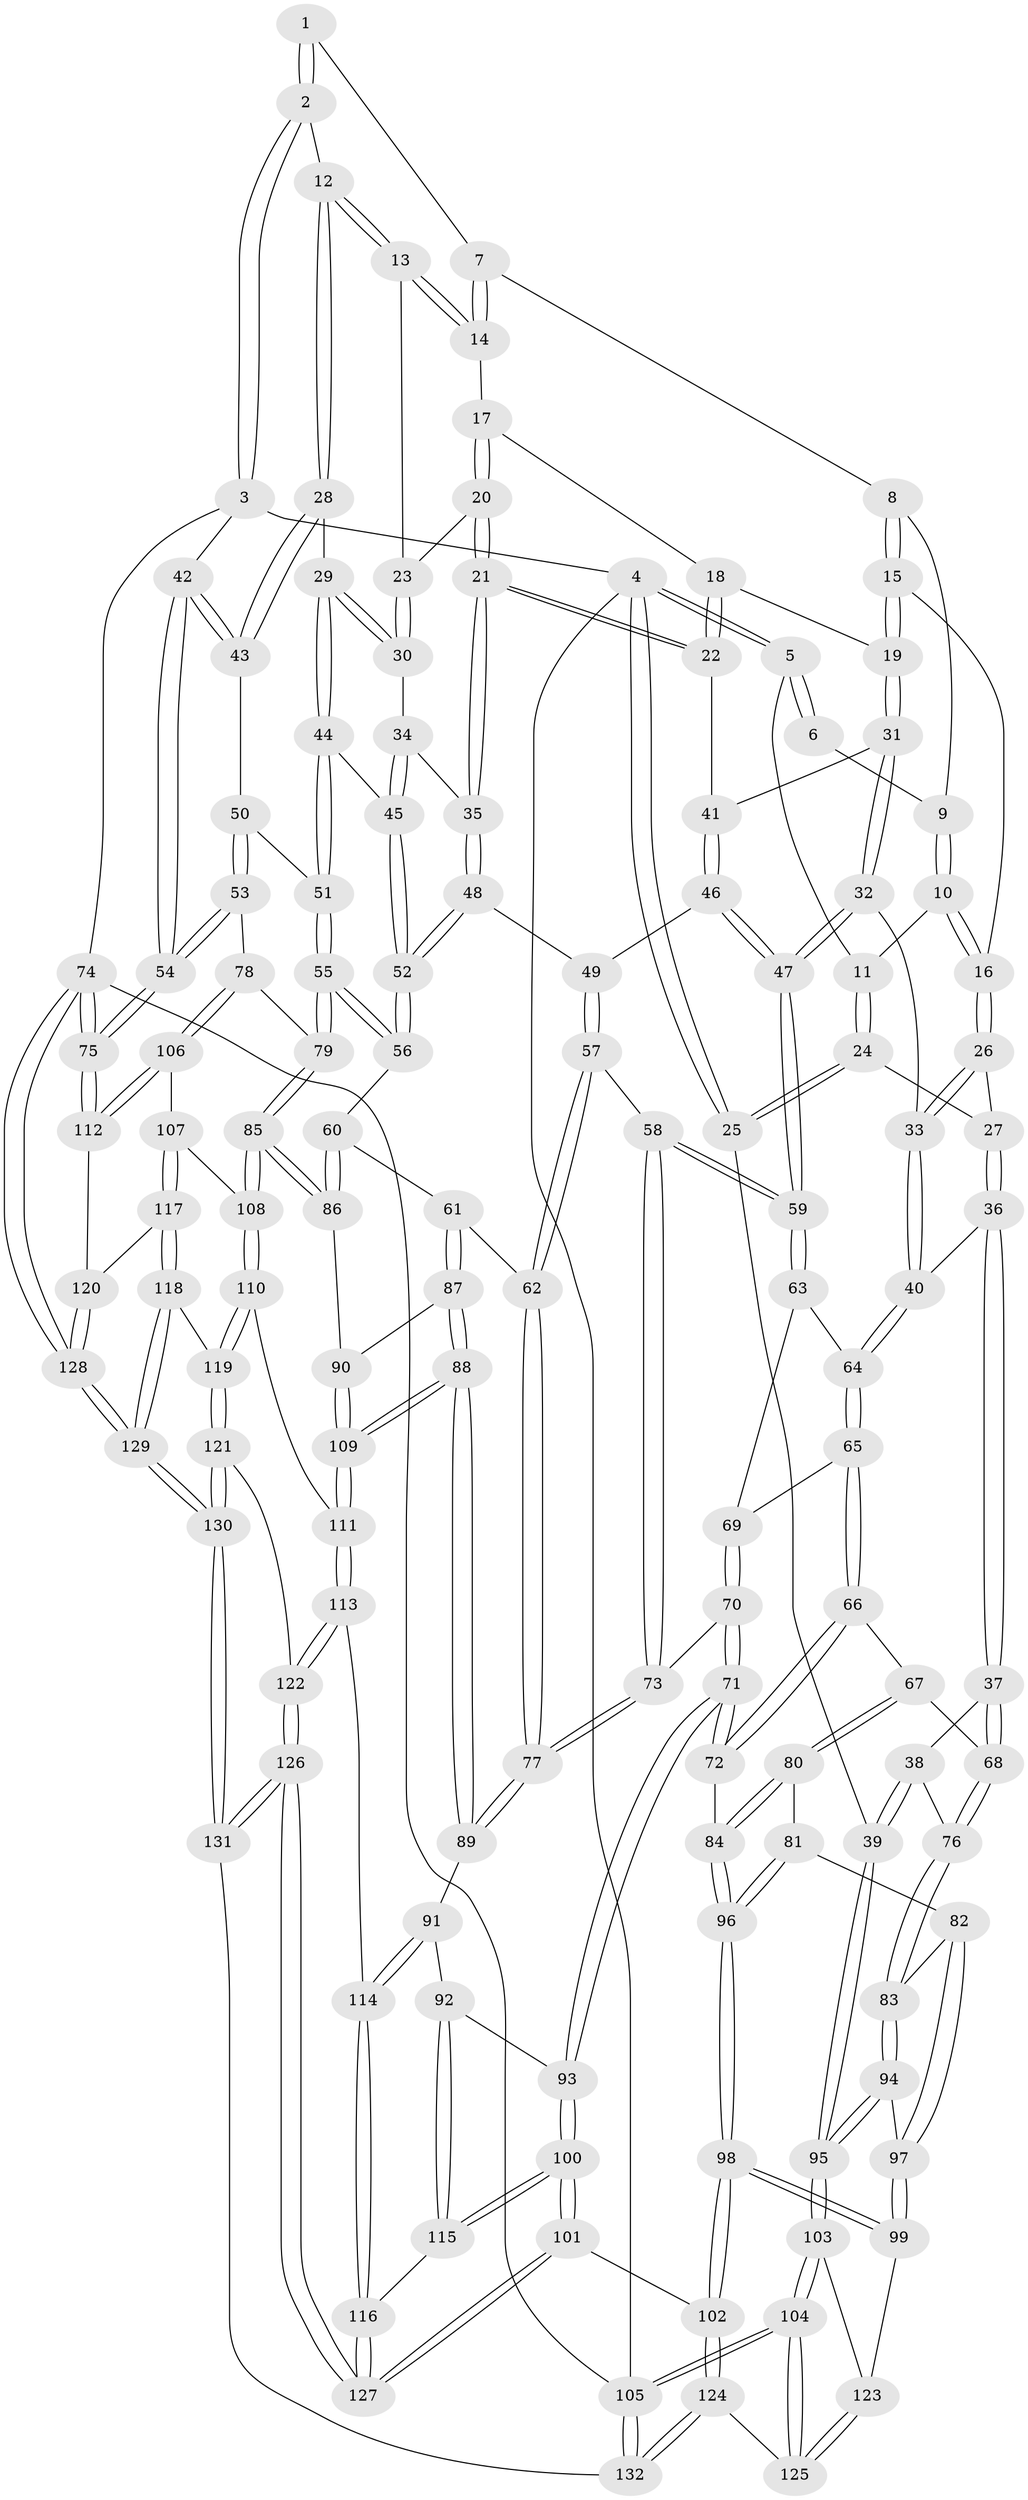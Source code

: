 // coarse degree distribution, {3: 0.22641509433962265, 4: 0.6037735849056604, 5: 0.11320754716981132, 2: 0.03773584905660377, 6: 0.018867924528301886}
// Generated by graph-tools (version 1.1) at 2025/38/03/04/25 23:38:28]
// undirected, 132 vertices, 327 edges
graph export_dot {
  node [color=gray90,style=filled];
  1 [pos="+0.5791250730653265+0"];
  2 [pos="+1+0"];
  3 [pos="+1+0"];
  4 [pos="+0+0"];
  5 [pos="+0+0"];
  6 [pos="+0.3493333292600758+0"];
  7 [pos="+0.5745103026086033+0.04835751765696292"];
  8 [pos="+0.3758859033814953+0"];
  9 [pos="+0.3522787302899895+0"];
  10 [pos="+0.17884848371677325+0.10648277514955998"];
  11 [pos="+0.1393575204441801+0.10925733320989"];
  12 [pos="+1+0"];
  13 [pos="+0.7751303048876304+0.07169264649669001"];
  14 [pos="+0.5872393090459934+0.09133905261117377"];
  15 [pos="+0.37754841941121+0.11683648962061356"];
  16 [pos="+0.2870702541835875+0.13653839880821642"];
  17 [pos="+0.5729143617354026+0.11106558629575848"];
  18 [pos="+0.5633680933933571+0.11502686537449437"];
  19 [pos="+0.4110957237761386+0.15584139780306625"];
  20 [pos="+0.624548520809468+0.21516666354844466"];
  21 [pos="+0.6199941661348511+0.2916792362202736"];
  22 [pos="+0.5445873452711625+0.2695571429143861"];
  23 [pos="+0.7616020236775135+0.13453081739096087"];
  24 [pos="+0.10893071090291652+0.17526519204292998"];
  25 [pos="+0+0.0938365709069636"];
  26 [pos="+0.24993756370836795+0.2187030714574796"];
  27 [pos="+0.11015480866331868+0.18541457140172338"];
  28 [pos="+0.8564312679574909+0.2942553028870826"];
  29 [pos="+0.8402545933211546+0.29131054088969927"];
  30 [pos="+0.7685371551757754+0.24194622169850677"];
  31 [pos="+0.41890288916047175+0.24281313862144324"];
  32 [pos="+0.3180104351719183+0.33296260442479875"];
  33 [pos="+0.25104277095747624+0.35480182136238964"];
  34 [pos="+0.7139751974834282+0.27804130400579713"];
  35 [pos="+0.6217330551259527+0.29399928061943814"];
  36 [pos="+0.10179895959260779+0.34487621262245255"];
  37 [pos="+0.06474847664697922+0.3704903960400086"];
  38 [pos="+0+0.3935049569057038"];
  39 [pos="+0+0.4114793319259094"];
  40 [pos="+0.2495249106371517+0.35592356383628937"];
  41 [pos="+0.4418071863072266+0.2593100810675779"];
  42 [pos="+1+0.17771230873529653"];
  43 [pos="+0.8717740805853698+0.30622217702946813"];
  44 [pos="+0.7559761994424314+0.3915061463291931"];
  45 [pos="+0.7527405063763944+0.390544205768112"];
  46 [pos="+0.4853321168602898+0.3830402568378683"];
  47 [pos="+0.4397540677184242+0.44894727895669423"];
  48 [pos="+0.6151275226914312+0.3740210455664891"];
  49 [pos="+0.5849831266227209+0.3900195116504368"];
  50 [pos="+0.8806901316918391+0.3372969915723696"];
  51 [pos="+0.8265419788101177+0.48101935181329825"];
  52 [pos="+0.6542482450066782+0.4086151671378721"];
  53 [pos="+1+0.5121196816272084"];
  54 [pos="+1+0.5073161794882842"];
  55 [pos="+0.835754126580265+0.5241124788842957"];
  56 [pos="+0.6704179160936462+0.49632926010317086"];
  57 [pos="+0.5382989622828754+0.5110536991584985"];
  58 [pos="+0.4461914149738829+0.4891850238253056"];
  59 [pos="+0.43928820904541804+0.46414791942719097"];
  60 [pos="+0.6210877787166149+0.5535767207562259"];
  61 [pos="+0.6078889943611587+0.5608408247107792"];
  62 [pos="+0.5793265496525267+0.5575586026675122"];
  63 [pos="+0.37819376813656763+0.46014550327120524"];
  64 [pos="+0.267155730914837+0.4262111985781852"];
  65 [pos="+0.26771215990889685+0.4437456061735456"];
  66 [pos="+0.2313974429970999+0.5371295702307608"];
  67 [pos="+0.1978638733095018+0.5417334918890326"];
  68 [pos="+0.1449160032940019+0.5258789485197768"];
  69 [pos="+0.3258484321387972+0.4964900196086761"];
  70 [pos="+0.37600009206755497+0.5675175573440358"];
  71 [pos="+0.3513554420587567+0.6092970360686357"];
  72 [pos="+0.28885600479774876+0.6025573950940254"];
  73 [pos="+0.41578560382697854+0.5374373304085218"];
  74 [pos="+1+1"];
  75 [pos="+1+0.7678181780195691"];
  76 [pos="+0.09320927953938667+0.5931881903186262"];
  77 [pos="+0.5152068231116915+0.6295002274280871"];
  78 [pos="+0.9473930576024212+0.560307289942831"];
  79 [pos="+0.8572383016884924+0.5516973374846105"];
  80 [pos="+0.17639475135636395+0.6127385345369006"];
  81 [pos="+0.1682131660099192+0.6241806062695112"];
  82 [pos="+0.1569925581104072+0.6286642960651591"];
  83 [pos="+0.0915601835760037+0.5985998909518135"];
  84 [pos="+0.26733661105452783+0.6243651950166906"];
  85 [pos="+0.7912033071609976+0.6317032286217624"];
  86 [pos="+0.7825776952347677+0.63183794202534"];
  87 [pos="+0.6317357572504962+0.636454032501581"];
  88 [pos="+0.6246149159637675+0.704539206421465"];
  89 [pos="+0.5020161096822231+0.672804859055684"];
  90 [pos="+0.7623302566444582+0.6383810449151083"];
  91 [pos="+0.4948841150025156+0.6789529503596601"];
  92 [pos="+0.4768442380529513+0.6873040826804309"];
  93 [pos="+0.36288281684677515+0.6343393477988564"];
  94 [pos="+0.04883963168016259+0.6362966144471288"];
  95 [pos="+0+0.639490460008453"];
  96 [pos="+0.2335166150534583+0.671575260580595"];
  97 [pos="+0.14264862262301004+0.7554748204018452"];
  98 [pos="+0.20369827436430177+0.7861138962446705"];
  99 [pos="+0.15003889630238204+0.7728022712528235"];
  100 [pos="+0.30843698458305613+0.8196953143141352"];
  101 [pos="+0.29885970668855594+0.8320400999812261"];
  102 [pos="+0.25350559382068344+0.8256045890078724"];
  103 [pos="+0+0.6874714443185297"];
  104 [pos="+0+1"];
  105 [pos="+0+1"];
  106 [pos="+0.9296663114442091+0.7171821149143408"];
  107 [pos="+0.8263272140918152+0.7367732641550635"];
  108 [pos="+0.7924908867897852+0.6986192181624319"];
  109 [pos="+0.6339203606002645+0.71990114745315"];
  110 [pos="+0.7425526222059868+0.7474075634245609"];
  111 [pos="+0.6395235550302669+0.7500441627866682"];
  112 [pos="+0.9562027665756894+0.7863835483446823"];
  113 [pos="+0.6191585930996246+0.8023249324658501"];
  114 [pos="+0.5814766497286344+0.808277663653945"];
  115 [pos="+0.45776460568809235+0.7457867004568346"];
  116 [pos="+0.5192596904297272+0.8380274021733026"];
  117 [pos="+0.8547815901330144+0.8329702886123799"];
  118 [pos="+0.8430356377641083+0.8447945606372619"];
  119 [pos="+0.7583120135559064+0.8568402095775302"];
  120 [pos="+0.92032592307479+0.8237892946130473"];
  121 [pos="+0.7183283672352114+0.8856584578165736"];
  122 [pos="+0.6562713943358593+0.8524751479134051"];
  123 [pos="+0.11172373198629737+0.790148782939799"];
  124 [pos="+0.19191161373257778+0.9185675926891973"];
  125 [pos="+0+1"];
  126 [pos="+0.4555464006739414+1"];
  127 [pos="+0.42962300955775146+0.9930394086629358"];
  128 [pos="+1+1"];
  129 [pos="+0.9421343173365576+1"];
  130 [pos="+0.7413544875497348+1"];
  131 [pos="+0.46431315831047715+1"];
  132 [pos="+0.29076210916783723+1"];
  1 -- 2;
  1 -- 2;
  1 -- 7;
  2 -- 3;
  2 -- 3;
  2 -- 12;
  3 -- 4;
  3 -- 42;
  3 -- 74;
  4 -- 5;
  4 -- 5;
  4 -- 25;
  4 -- 25;
  4 -- 105;
  5 -- 6;
  5 -- 6;
  5 -- 11;
  6 -- 9;
  7 -- 8;
  7 -- 14;
  7 -- 14;
  8 -- 9;
  8 -- 15;
  8 -- 15;
  9 -- 10;
  9 -- 10;
  10 -- 11;
  10 -- 16;
  10 -- 16;
  11 -- 24;
  11 -- 24;
  12 -- 13;
  12 -- 13;
  12 -- 28;
  12 -- 28;
  13 -- 14;
  13 -- 14;
  13 -- 23;
  14 -- 17;
  15 -- 16;
  15 -- 19;
  15 -- 19;
  16 -- 26;
  16 -- 26;
  17 -- 18;
  17 -- 20;
  17 -- 20;
  18 -- 19;
  18 -- 22;
  18 -- 22;
  19 -- 31;
  19 -- 31;
  20 -- 21;
  20 -- 21;
  20 -- 23;
  21 -- 22;
  21 -- 22;
  21 -- 35;
  21 -- 35;
  22 -- 41;
  23 -- 30;
  23 -- 30;
  24 -- 25;
  24 -- 25;
  24 -- 27;
  25 -- 39;
  26 -- 27;
  26 -- 33;
  26 -- 33;
  27 -- 36;
  27 -- 36;
  28 -- 29;
  28 -- 43;
  28 -- 43;
  29 -- 30;
  29 -- 30;
  29 -- 44;
  29 -- 44;
  30 -- 34;
  31 -- 32;
  31 -- 32;
  31 -- 41;
  32 -- 33;
  32 -- 47;
  32 -- 47;
  33 -- 40;
  33 -- 40;
  34 -- 35;
  34 -- 45;
  34 -- 45;
  35 -- 48;
  35 -- 48;
  36 -- 37;
  36 -- 37;
  36 -- 40;
  37 -- 38;
  37 -- 68;
  37 -- 68;
  38 -- 39;
  38 -- 39;
  38 -- 76;
  39 -- 95;
  39 -- 95;
  40 -- 64;
  40 -- 64;
  41 -- 46;
  41 -- 46;
  42 -- 43;
  42 -- 43;
  42 -- 54;
  42 -- 54;
  43 -- 50;
  44 -- 45;
  44 -- 51;
  44 -- 51;
  45 -- 52;
  45 -- 52;
  46 -- 47;
  46 -- 47;
  46 -- 49;
  47 -- 59;
  47 -- 59;
  48 -- 49;
  48 -- 52;
  48 -- 52;
  49 -- 57;
  49 -- 57;
  50 -- 51;
  50 -- 53;
  50 -- 53;
  51 -- 55;
  51 -- 55;
  52 -- 56;
  52 -- 56;
  53 -- 54;
  53 -- 54;
  53 -- 78;
  54 -- 75;
  54 -- 75;
  55 -- 56;
  55 -- 56;
  55 -- 79;
  55 -- 79;
  56 -- 60;
  57 -- 58;
  57 -- 62;
  57 -- 62;
  58 -- 59;
  58 -- 59;
  58 -- 73;
  58 -- 73;
  59 -- 63;
  59 -- 63;
  60 -- 61;
  60 -- 86;
  60 -- 86;
  61 -- 62;
  61 -- 87;
  61 -- 87;
  62 -- 77;
  62 -- 77;
  63 -- 64;
  63 -- 69;
  64 -- 65;
  64 -- 65;
  65 -- 66;
  65 -- 66;
  65 -- 69;
  66 -- 67;
  66 -- 72;
  66 -- 72;
  67 -- 68;
  67 -- 80;
  67 -- 80;
  68 -- 76;
  68 -- 76;
  69 -- 70;
  69 -- 70;
  70 -- 71;
  70 -- 71;
  70 -- 73;
  71 -- 72;
  71 -- 72;
  71 -- 93;
  71 -- 93;
  72 -- 84;
  73 -- 77;
  73 -- 77;
  74 -- 75;
  74 -- 75;
  74 -- 128;
  74 -- 128;
  74 -- 105;
  75 -- 112;
  75 -- 112;
  76 -- 83;
  76 -- 83;
  77 -- 89;
  77 -- 89;
  78 -- 79;
  78 -- 106;
  78 -- 106;
  79 -- 85;
  79 -- 85;
  80 -- 81;
  80 -- 84;
  80 -- 84;
  81 -- 82;
  81 -- 96;
  81 -- 96;
  82 -- 83;
  82 -- 97;
  82 -- 97;
  83 -- 94;
  83 -- 94;
  84 -- 96;
  84 -- 96;
  85 -- 86;
  85 -- 86;
  85 -- 108;
  85 -- 108;
  86 -- 90;
  87 -- 88;
  87 -- 88;
  87 -- 90;
  88 -- 89;
  88 -- 89;
  88 -- 109;
  88 -- 109;
  89 -- 91;
  90 -- 109;
  90 -- 109;
  91 -- 92;
  91 -- 114;
  91 -- 114;
  92 -- 93;
  92 -- 115;
  92 -- 115;
  93 -- 100;
  93 -- 100;
  94 -- 95;
  94 -- 95;
  94 -- 97;
  95 -- 103;
  95 -- 103;
  96 -- 98;
  96 -- 98;
  97 -- 99;
  97 -- 99;
  98 -- 99;
  98 -- 99;
  98 -- 102;
  98 -- 102;
  99 -- 123;
  100 -- 101;
  100 -- 101;
  100 -- 115;
  100 -- 115;
  101 -- 102;
  101 -- 127;
  101 -- 127;
  102 -- 124;
  102 -- 124;
  103 -- 104;
  103 -- 104;
  103 -- 123;
  104 -- 105;
  104 -- 105;
  104 -- 125;
  104 -- 125;
  105 -- 132;
  105 -- 132;
  106 -- 107;
  106 -- 112;
  106 -- 112;
  107 -- 108;
  107 -- 117;
  107 -- 117;
  108 -- 110;
  108 -- 110;
  109 -- 111;
  109 -- 111;
  110 -- 111;
  110 -- 119;
  110 -- 119;
  111 -- 113;
  111 -- 113;
  112 -- 120;
  113 -- 114;
  113 -- 122;
  113 -- 122;
  114 -- 116;
  114 -- 116;
  115 -- 116;
  116 -- 127;
  116 -- 127;
  117 -- 118;
  117 -- 118;
  117 -- 120;
  118 -- 119;
  118 -- 129;
  118 -- 129;
  119 -- 121;
  119 -- 121;
  120 -- 128;
  120 -- 128;
  121 -- 122;
  121 -- 130;
  121 -- 130;
  122 -- 126;
  122 -- 126;
  123 -- 125;
  123 -- 125;
  124 -- 125;
  124 -- 132;
  124 -- 132;
  126 -- 127;
  126 -- 127;
  126 -- 131;
  126 -- 131;
  128 -- 129;
  128 -- 129;
  129 -- 130;
  129 -- 130;
  130 -- 131;
  130 -- 131;
  131 -- 132;
}
